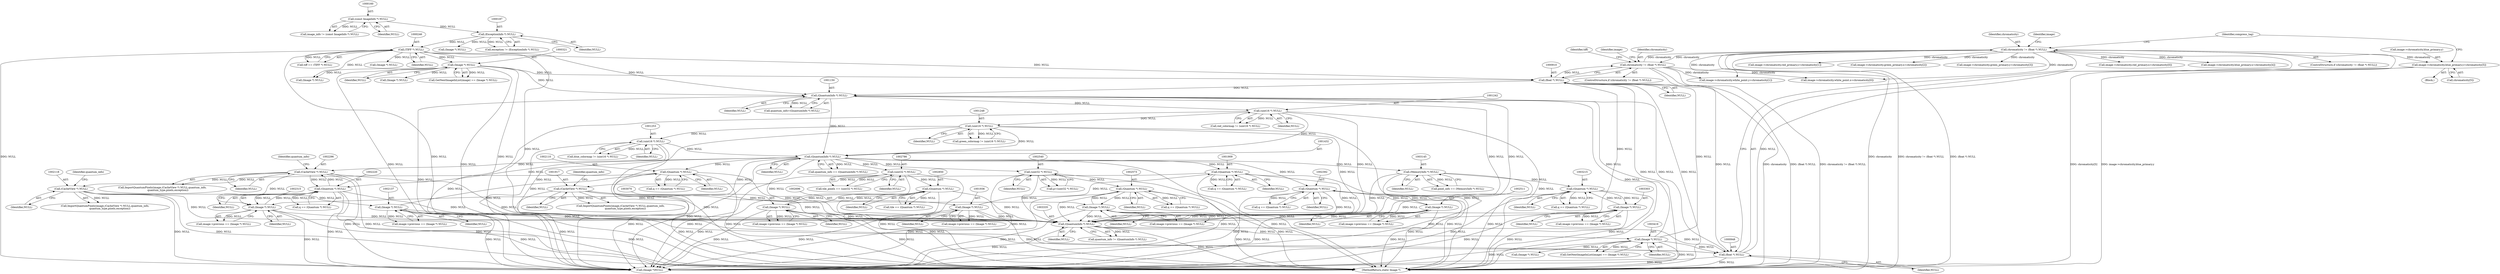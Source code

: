 digraph "0_ImageMagick_6e48aa92ff4e6e95424300ecd52a9ea453c19c60@array" {
"1001006" [label="(Call,image->chromaticity.blue_primary.y=chromaticity[5])"];
"1000945" [label="(Call,chromaticity != (float *) NULL)"];
"1000907" [label="(Call,chromaticity != (float *) NULL)"];
"1000909" [label="(Call,(float *) NULL)"];
"1003334" [label="(Call,(QuantumInfo *) NULL)"];
"1003302" [label="(Call,(Image *) NULL)"];
"1003214" [label="(Call,(Quantum *) NULL)"];
"1003144" [label="(Call,(MemoryInfo *) NULL)"];
"1001431" [label="(Call,(QuantumInfo *) NULL)"];
"1001149" [label="(Call,(QuantumInfo *) NULL)"];
"1003418" [label="(Call,(Image *) NULL)"];
"1000245" [label="(Call,(TIFF *) NULL)"];
"1000186" [label="(Call,(ExceptionInfo *) NULL)"];
"1000159" [label="(Call,(const ImageInfo *) NULL)"];
"1000320" [label="(Call,(Image *) NULL)"];
"1000947" [label="(Call,(float *) NULL)"];
"1001252" [label="(Call,(uint16 *) NULL)"];
"1001247" [label="(Call,(uint16 *) NULL)"];
"1001241" [label="(Call,(uint16 *) NULL)"];
"1002109" [label="(Call,(Quantum *) NULL)"];
"1002136" [label="(Call,(Image *) NULL)"];
"1002117" [label="(Call,(CacheView *) NULL)"];
"1002295" [label="(Call,(CacheView *) NULL)"];
"1002219" [label="(Call,(Quantum *) NULL)"];
"1002314" [label="(Call,(Image *) NULL)"];
"1002572" [label="(Call,(Quantum *) NULL)"];
"1002539" [label="(Call,(uint32 *) NULL)"];
"1002695" [label="(Call,(Image *) NULL)"];
"1002510" [label="(Call,(Image *) NULL)"];
"1002391" [label="(Call,(Quantum *) NULL)"];
"1002849" [label="(Call,(Quantum *) NULL)"];
"1002785" [label="(Call,(uint32 *) NULL)"];
"1003069" [label="(Call,(Image *) NULL)"];
"1001908" [label="(Call,(Quantum *) NULL)"];
"1001935" [label="(Call,(Image *) NULL)"];
"1001916" [label="(Call,(CacheView *) NULL)"];
"1003415" [label="(Call,GetNextImageInList(image) == (Image *) NULL)"];
"1002389" [label="(Call,q == (Quantum *) NULL)"];
"1001908" [label="(Call,(Quantum *) NULL)"];
"1001239" [label="(Call,red_colormap != (uint16 *) NULL)"];
"1002219" [label="(Call,(Quantum *) NULL)"];
"1001252" [label="(Call,(uint16 *) NULL)"];
"1003298" [label="(Call,image->previous == (Image *) NULL)"];
"1002115" [label="(Call,ImportQuantumPixels(image,(CacheView *) NULL,quantum_info,\n            quantum_type,pixels,exception))"];
"1001245" [label="(Call,green_colormap != (uint16 *) NULL)"];
"1002510" [label="(Call,(Image *) NULL)"];
"1001250" [label="(Call,blue_colormap != (uint16 *) NULL)"];
"1001149" [label="(Call,(QuantumInfo *) NULL)"];
"1000962" [label="(Call,image->chromaticity.red_primary.y=chromaticity[1])"];
"1002111" [label="(Identifier,NULL)"];
"1001006" [label="(Call,image->chromaticity.blue_primary.y=chromaticity[5])"];
"1001910" [label="(Identifier,NULL)"];
"1001147" [label="(Call,quantum_info=(QuantumInfo *) NULL)"];
"1002572" [label="(Call,(Quantum *) NULL)"];
"1001014" [label="(Call,chromaticity[5])"];
"1001007" [label="(Call,image->chromaticity.blue_primary.y)"];
"1002574" [label="(Identifier,NULL)"];
"1002217" [label="(Call,q == (Quantum *) NULL)"];
"1001429" [label="(Call,quantum_info == (QuantumInfo *) NULL)"];
"1000188" [label="(Identifier,NULL)"];
"1000973" [label="(Call,image->chromaticity.green_primary.x=chromaticity[2])"];
"1001247" [label="(Call,(uint16 *) NULL)"];
"1002132" [label="(Call,image->previous == (Image *) NULL)"];
"1000322" [label="(Identifier,NULL)"];
"1000984" [label="(Call,image->chromaticity.green_primary.y=chromaticity[3])"];
"1003065" [label="(Call,image->previous == (Image *) NULL)"];
"1001935" [label="(Call,(Image *) NULL)"];
"1000906" [label="(ControlStructure,if (chromaticity != (float *) NULL))"];
"1000950" [label="(Block,)"];
"1001433" [label="(Identifier,NULL)"];
"1000938" [label="(Identifier,tiff)"];
"1002512" [label="(Identifier,NULL)"];
"1003420" [label="(Identifier,NULL)"];
"1000159" [label="(Call,(const ImageInfo *) NULL)"];
"1001249" [label="(Identifier,NULL)"];
"1001916" [label="(Call,(CacheView *) NULL)"];
"1002391" [label="(Call,(Quantum *) NULL)"];
"1000217" [label="(Call,(Image *) NULL)"];
"1002221" [label="(Identifier,NULL)"];
"1000909" [label="(Call,(float *) NULL)"];
"1000157" [label="(Call,image_info != (const ImageInfo *) NULL)"];
"1002851" [label="(Identifier,NULL)"];
"1002295" [label="(Call,(CacheView *) NULL)"];
"1001914" [label="(Call,ImportQuantumPixels(image,(CacheView *) NULL,quantum_info,\n            quantum_type,pixels,exception))"];
"1000245" [label="(Call,(TIFF *) NULL)"];
"1003481" [label="(Call,(Image *)NULL)"];
"1000946" [label="(Identifier,chromaticity)"];
"1000945" [label="(Call,chromaticity != (float *) NULL)"];
"1003144" [label="(Call,(MemoryInfo *) NULL)"];
"1002316" [label="(Identifier,NULL)"];
"1003487" [label="(MethodReturn,static Image *)"];
"1003302" [label="(Call,(Image *) NULL)"];
"1000907" [label="(Call,chromaticity != (float *) NULL)"];
"1003216" [label="(Identifier,NULL)"];
"1002136" [label="(Call,(Image *) NULL)"];
"1001919" [label="(Identifier,quantum_info)"];
"1000161" [label="(Identifier,NULL)"];
"1002107" [label="(Call,q == (Quantum *) NULL)"];
"1000951" [label="(Call,image->chromaticity.red_primary.x=chromaticity[0])"];
"1000254" [label="(Call,(Image *) NULL)"];
"1003214" [label="(Call,(Quantum *) NULL)"];
"1000995" [label="(Call,image->chromaticity.blue_primary.x=chromaticity[4])"];
"1002849" [label="(Call,(Quantum *) NULL)"];
"1001431" [label="(Call,(QuantumInfo *) NULL)"];
"1001151" [label="(Identifier,NULL)"];
"1003071" [label="(Identifier,NULL)"];
"1000186" [label="(Call,(ExceptionInfo *) NULL)"];
"1000184" [label="(Call,exception != (ExceptionInfo *) NULL)"];
"1000309" [label="(Call,(Image *) NULL)"];
"1002120" [label="(Identifier,quantum_info)"];
"1000949" [label="(Identifier,NULL)"];
"1001906" [label="(Call,q == (Quantum *) NULL)"];
"1002117" [label="(Call,(CacheView *) NULL)"];
"1002314" [label="(Call,(Image *) NULL)"];
"1003069" [label="(Call,(Image *) NULL)"];
"1001937" [label="(Identifier,NULL)"];
"1003304" [label="(Identifier,NULL)"];
"1000917" [label="(Identifier,image)"];
"1002310" [label="(Call,image->previous == (Image *) NULL)"];
"1002539" [label="(Call,(uint32 *) NULL)"];
"1002785" [label="(Call,(uint32 *) NULL)"];
"1001254" [label="(Identifier,NULL)"];
"1002506" [label="(Call,image->previous == (Image *) NULL)"];
"1001931" [label="(Call,image->previous == (Image *) NULL)"];
"1002783" [label="(Call,tile_pixels == (uint32 *) NULL)"];
"1002119" [label="(Identifier,NULL)"];
"1000320" [label="(Call,(Image *) NULL)"];
"1003142" [label="(Call,pixel_info == (MemoryInfo *) NULL)"];
"1001243" [label="(Identifier,NULL)"];
"1003334" [label="(Call,(QuantumInfo *) NULL)"];
"1002109" [label="(Call,(Quantum *) NULL)"];
"1003336" [label="(Identifier,NULL)"];
"1002297" [label="(Identifier,NULL)"];
"1000908" [label="(Identifier,chromaticity)"];
"1002537" [label="(Call,p=(uint32 *) NULL)"];
"1002541" [label="(Identifier,NULL)"];
"1002697" [label="(Identifier,NULL)"];
"1000924" [label="(Call,image->chromaticity.white_point.y=chromaticity[1])"];
"1001918" [label="(Identifier,NULL)"];
"1000247" [label="(Identifier,NULL)"];
"1002847" [label="(Call,tile == (Quantum *) NULL)"];
"1000911" [label="(Identifier,NULL)"];
"1002298" [label="(Identifier,quantum_info)"];
"1003332" [label="(Call,quantum_info != (QuantumInfo *) NULL)"];
"1003212" [label="(Call,q == (Quantum *) NULL)"];
"1000944" [label="(ControlStructure,if (chromaticity != (float *) NULL))"];
"1000955" [label="(Identifier,image)"];
"1002691" [label="(Call,image->previous == (Image *) NULL)"];
"1002293" [label="(Call,ImportQuantumPixels(image,(CacheView *) NULL,quantum_info,\n              quantum_type,pixels,exception))"];
"1003418" [label="(Call,(Image *) NULL)"];
"1000947" [label="(Call,(float *) NULL)"];
"1003427" [label="(Call,(Image *) NULL)"];
"1002138" [label="(Identifier,NULL)"];
"1000331" [label="(Call,(Image *) NULL)"];
"1002393" [label="(Identifier,NULL)"];
"1001241" [label="(Call,(uint16 *) NULL)"];
"1002695" [label="(Call,(Image *) NULL)"];
"1000243" [label="(Call,tiff == (TIFF *) NULL)"];
"1001020" [label="(Identifier,compress_tag)"];
"1000913" [label="(Call,image->chromaticity.white_point.x=chromaticity[0])"];
"1000317" [label="(Call,GetNextImageInList(image) == (Image *) NULL)"];
"1003146" [label="(Identifier,NULL)"];
"1002570" [label="(Call,q == (Quantum *) NULL)"];
"1002787" [label="(Identifier,NULL)"];
"1001006" -> "1000950"  [label="AST: "];
"1001006" -> "1001014"  [label="CFG: "];
"1001007" -> "1001006"  [label="AST: "];
"1001014" -> "1001006"  [label="AST: "];
"1001020" -> "1001006"  [label="CFG: "];
"1001006" -> "1003487"  [label="DDG: image->chromaticity.blue_primary.y"];
"1001006" -> "1003487"  [label="DDG: chromaticity[5]"];
"1000945" -> "1001006"  [label="DDG: chromaticity"];
"1000945" -> "1000944"  [label="AST: "];
"1000945" -> "1000947"  [label="CFG: "];
"1000946" -> "1000945"  [label="AST: "];
"1000947" -> "1000945"  [label="AST: "];
"1000955" -> "1000945"  [label="CFG: "];
"1001020" -> "1000945"  [label="CFG: "];
"1000945" -> "1003487"  [label="DDG: chromaticity"];
"1000945" -> "1003487"  [label="DDG: chromaticity != (float *) NULL"];
"1000945" -> "1003487"  [label="DDG: (float *) NULL"];
"1000945" -> "1000907"  [label="DDG: chromaticity"];
"1000945" -> "1000913"  [label="DDG: chromaticity"];
"1000945" -> "1000924"  [label="DDG: chromaticity"];
"1000907" -> "1000945"  [label="DDG: chromaticity"];
"1000947" -> "1000945"  [label="DDG: NULL"];
"1000945" -> "1000951"  [label="DDG: chromaticity"];
"1000945" -> "1000962"  [label="DDG: chromaticity"];
"1000945" -> "1000973"  [label="DDG: chromaticity"];
"1000945" -> "1000984"  [label="DDG: chromaticity"];
"1000945" -> "1000995"  [label="DDG: chromaticity"];
"1000907" -> "1000906"  [label="AST: "];
"1000907" -> "1000909"  [label="CFG: "];
"1000908" -> "1000907"  [label="AST: "];
"1000909" -> "1000907"  [label="AST: "];
"1000917" -> "1000907"  [label="CFG: "];
"1000938" -> "1000907"  [label="CFG: "];
"1000907" -> "1003487"  [label="DDG: chromaticity != (float *) NULL"];
"1000907" -> "1003487"  [label="DDG: chromaticity"];
"1000907" -> "1003487"  [label="DDG: (float *) NULL"];
"1000909" -> "1000907"  [label="DDG: NULL"];
"1000907" -> "1000913"  [label="DDG: chromaticity"];
"1000907" -> "1000924"  [label="DDG: chromaticity"];
"1000909" -> "1000911"  [label="CFG: "];
"1000910" -> "1000909"  [label="AST: "];
"1000911" -> "1000909"  [label="AST: "];
"1000909" -> "1003487"  [label="DDG: NULL"];
"1003334" -> "1000909"  [label="DDG: NULL"];
"1003418" -> "1000909"  [label="DDG: NULL"];
"1000320" -> "1000909"  [label="DDG: NULL"];
"1000245" -> "1000909"  [label="DDG: NULL"];
"1000909" -> "1000947"  [label="DDG: NULL"];
"1000909" -> "1001149"  [label="DDG: NULL"];
"1000909" -> "1003481"  [label="DDG: NULL"];
"1003334" -> "1003332"  [label="AST: "];
"1003334" -> "1003336"  [label="CFG: "];
"1003335" -> "1003334"  [label="AST: "];
"1003336" -> "1003334"  [label="AST: "];
"1003332" -> "1003334"  [label="CFG: "];
"1003334" -> "1003487"  [label="DDG: NULL"];
"1003334" -> "1000947"  [label="DDG: NULL"];
"1003334" -> "1001149"  [label="DDG: NULL"];
"1003334" -> "1003332"  [label="DDG: NULL"];
"1003302" -> "1003334"  [label="DDG: NULL"];
"1002109" -> "1003334"  [label="DDG: NULL"];
"1002295" -> "1003334"  [label="DDG: NULL"];
"1002572" -> "1003334"  [label="DDG: NULL"];
"1002510" -> "1003334"  [label="DDG: NULL"];
"1002136" -> "1003334"  [label="DDG: NULL"];
"1002849" -> "1003334"  [label="DDG: NULL"];
"1001908" -> "1003334"  [label="DDG: NULL"];
"1002539" -> "1003334"  [label="DDG: NULL"];
"1002695" -> "1003334"  [label="DDG: NULL"];
"1001935" -> "1003334"  [label="DDG: NULL"];
"1001431" -> "1003334"  [label="DDG: NULL"];
"1003144" -> "1003334"  [label="DDG: NULL"];
"1002391" -> "1003334"  [label="DDG: NULL"];
"1002785" -> "1003334"  [label="DDG: NULL"];
"1001149" -> "1003334"  [label="DDG: NULL"];
"1001916" -> "1003334"  [label="DDG: NULL"];
"1002117" -> "1003334"  [label="DDG: NULL"];
"1003214" -> "1003334"  [label="DDG: NULL"];
"1001252" -> "1003334"  [label="DDG: NULL"];
"1002219" -> "1003334"  [label="DDG: NULL"];
"1001241" -> "1003334"  [label="DDG: NULL"];
"1002314" -> "1003334"  [label="DDG: NULL"];
"1003069" -> "1003334"  [label="DDG: NULL"];
"1001247" -> "1003334"  [label="DDG: NULL"];
"1003334" -> "1003418"  [label="DDG: NULL"];
"1003334" -> "1003481"  [label="DDG: NULL"];
"1003302" -> "1003298"  [label="AST: "];
"1003302" -> "1003304"  [label="CFG: "];
"1003303" -> "1003302"  [label="AST: "];
"1003304" -> "1003302"  [label="AST: "];
"1003298" -> "1003302"  [label="CFG: "];
"1003302" -> "1003487"  [label="DDG: NULL"];
"1003302" -> "1003214"  [label="DDG: NULL"];
"1003302" -> "1003298"  [label="DDG: NULL"];
"1003214" -> "1003302"  [label="DDG: NULL"];
"1003302" -> "1003481"  [label="DDG: NULL"];
"1003214" -> "1003212"  [label="AST: "];
"1003214" -> "1003216"  [label="CFG: "];
"1003215" -> "1003214"  [label="AST: "];
"1003216" -> "1003214"  [label="AST: "];
"1003212" -> "1003214"  [label="CFG: "];
"1003214" -> "1003487"  [label="DDG: NULL"];
"1003214" -> "1003212"  [label="DDG: NULL"];
"1003144" -> "1003214"  [label="DDG: NULL"];
"1003214" -> "1003481"  [label="DDG: NULL"];
"1003144" -> "1003142"  [label="AST: "];
"1003144" -> "1003146"  [label="CFG: "];
"1003145" -> "1003144"  [label="AST: "];
"1003146" -> "1003144"  [label="AST: "];
"1003142" -> "1003144"  [label="CFG: "];
"1003144" -> "1003487"  [label="DDG: NULL"];
"1003144" -> "1003142"  [label="DDG: NULL"];
"1001431" -> "1003144"  [label="DDG: NULL"];
"1003144" -> "1003481"  [label="DDG: NULL"];
"1001431" -> "1001429"  [label="AST: "];
"1001431" -> "1001433"  [label="CFG: "];
"1001432" -> "1001431"  [label="AST: "];
"1001433" -> "1001431"  [label="AST: "];
"1001429" -> "1001431"  [label="CFG: "];
"1001431" -> "1003487"  [label="DDG: NULL"];
"1001431" -> "1001429"  [label="DDG: NULL"];
"1001149" -> "1001431"  [label="DDG: NULL"];
"1001252" -> "1001431"  [label="DDG: NULL"];
"1001241" -> "1001431"  [label="DDG: NULL"];
"1001247" -> "1001431"  [label="DDG: NULL"];
"1001431" -> "1001908"  [label="DDG: NULL"];
"1001431" -> "1002109"  [label="DDG: NULL"];
"1001431" -> "1002219"  [label="DDG: NULL"];
"1001431" -> "1002295"  [label="DDG: NULL"];
"1001431" -> "1002314"  [label="DDG: NULL"];
"1001431" -> "1002391"  [label="DDG: NULL"];
"1001431" -> "1002539"  [label="DDG: NULL"];
"1001431" -> "1002785"  [label="DDG: NULL"];
"1001431" -> "1003481"  [label="DDG: NULL"];
"1001149" -> "1001147"  [label="AST: "];
"1001149" -> "1001151"  [label="CFG: "];
"1001150" -> "1001149"  [label="AST: "];
"1001151" -> "1001149"  [label="AST: "];
"1001147" -> "1001149"  [label="CFG: "];
"1001149" -> "1003487"  [label="DDG: NULL"];
"1001149" -> "1001147"  [label="DDG: NULL"];
"1003418" -> "1001149"  [label="DDG: NULL"];
"1000245" -> "1001149"  [label="DDG: NULL"];
"1000320" -> "1001149"  [label="DDG: NULL"];
"1000947" -> "1001149"  [label="DDG: NULL"];
"1001149" -> "1001241"  [label="DDG: NULL"];
"1001149" -> "1003481"  [label="DDG: NULL"];
"1003418" -> "1003415"  [label="AST: "];
"1003418" -> "1003420"  [label="CFG: "];
"1003419" -> "1003418"  [label="AST: "];
"1003420" -> "1003418"  [label="AST: "];
"1003415" -> "1003418"  [label="CFG: "];
"1003418" -> "1003487"  [label="DDG: NULL"];
"1003418" -> "1000947"  [label="DDG: NULL"];
"1003418" -> "1003415"  [label="DDG: NULL"];
"1003418" -> "1003427"  [label="DDG: NULL"];
"1003418" -> "1003481"  [label="DDG: NULL"];
"1000245" -> "1000243"  [label="AST: "];
"1000245" -> "1000247"  [label="CFG: "];
"1000246" -> "1000245"  [label="AST: "];
"1000247" -> "1000245"  [label="AST: "];
"1000243" -> "1000245"  [label="CFG: "];
"1000245" -> "1003487"  [label="DDG: NULL"];
"1000245" -> "1000243"  [label="DDG: NULL"];
"1000186" -> "1000245"  [label="DDG: NULL"];
"1000245" -> "1000254"  [label="DDG: NULL"];
"1000245" -> "1000309"  [label="DDG: NULL"];
"1000245" -> "1000320"  [label="DDG: NULL"];
"1000245" -> "1000947"  [label="DDG: NULL"];
"1000245" -> "1003481"  [label="DDG: NULL"];
"1000186" -> "1000184"  [label="AST: "];
"1000186" -> "1000188"  [label="CFG: "];
"1000187" -> "1000186"  [label="AST: "];
"1000188" -> "1000186"  [label="AST: "];
"1000184" -> "1000186"  [label="CFG: "];
"1000186" -> "1000184"  [label="DDG: NULL"];
"1000159" -> "1000186"  [label="DDG: NULL"];
"1000186" -> "1000217"  [label="DDG: NULL"];
"1000159" -> "1000157"  [label="AST: "];
"1000159" -> "1000161"  [label="CFG: "];
"1000160" -> "1000159"  [label="AST: "];
"1000161" -> "1000159"  [label="AST: "];
"1000157" -> "1000159"  [label="CFG: "];
"1000159" -> "1000157"  [label="DDG: NULL"];
"1000320" -> "1000317"  [label="AST: "];
"1000320" -> "1000322"  [label="CFG: "];
"1000321" -> "1000320"  [label="AST: "];
"1000322" -> "1000320"  [label="AST: "];
"1000317" -> "1000320"  [label="CFG: "];
"1000320" -> "1003487"  [label="DDG: NULL"];
"1000320" -> "1000309"  [label="DDG: NULL"];
"1000320" -> "1000317"  [label="DDG: NULL"];
"1000320" -> "1000331"  [label="DDG: NULL"];
"1000320" -> "1000947"  [label="DDG: NULL"];
"1000320" -> "1003481"  [label="DDG: NULL"];
"1000947" -> "1000949"  [label="CFG: "];
"1000948" -> "1000947"  [label="AST: "];
"1000949" -> "1000947"  [label="AST: "];
"1000947" -> "1003487"  [label="DDG: NULL"];
"1000947" -> "1003481"  [label="DDG: NULL"];
"1001252" -> "1001250"  [label="AST: "];
"1001252" -> "1001254"  [label="CFG: "];
"1001253" -> "1001252"  [label="AST: "];
"1001254" -> "1001252"  [label="AST: "];
"1001250" -> "1001252"  [label="CFG: "];
"1001252" -> "1003487"  [label="DDG: NULL"];
"1001252" -> "1001250"  [label="DDG: NULL"];
"1001247" -> "1001252"  [label="DDG: NULL"];
"1001252" -> "1003481"  [label="DDG: NULL"];
"1001247" -> "1001245"  [label="AST: "];
"1001247" -> "1001249"  [label="CFG: "];
"1001248" -> "1001247"  [label="AST: "];
"1001249" -> "1001247"  [label="AST: "];
"1001245" -> "1001247"  [label="CFG: "];
"1001247" -> "1003487"  [label="DDG: NULL"];
"1001247" -> "1001245"  [label="DDG: NULL"];
"1001241" -> "1001247"  [label="DDG: NULL"];
"1001247" -> "1003481"  [label="DDG: NULL"];
"1001241" -> "1001239"  [label="AST: "];
"1001241" -> "1001243"  [label="CFG: "];
"1001242" -> "1001241"  [label="AST: "];
"1001243" -> "1001241"  [label="AST: "];
"1001239" -> "1001241"  [label="CFG: "];
"1001241" -> "1003487"  [label="DDG: NULL"];
"1001241" -> "1001239"  [label="DDG: NULL"];
"1001241" -> "1003481"  [label="DDG: NULL"];
"1002109" -> "1002107"  [label="AST: "];
"1002109" -> "1002111"  [label="CFG: "];
"1002110" -> "1002109"  [label="AST: "];
"1002111" -> "1002109"  [label="AST: "];
"1002107" -> "1002109"  [label="CFG: "];
"1002109" -> "1003487"  [label="DDG: NULL"];
"1002109" -> "1002107"  [label="DDG: NULL"];
"1002136" -> "1002109"  [label="DDG: NULL"];
"1002109" -> "1002117"  [label="DDG: NULL"];
"1002109" -> "1003481"  [label="DDG: NULL"];
"1002136" -> "1002132"  [label="AST: "];
"1002136" -> "1002138"  [label="CFG: "];
"1002137" -> "1002136"  [label="AST: "];
"1002138" -> "1002136"  [label="AST: "];
"1002132" -> "1002136"  [label="CFG: "];
"1002136" -> "1003487"  [label="DDG: NULL"];
"1002136" -> "1002132"  [label="DDG: NULL"];
"1002117" -> "1002136"  [label="DDG: NULL"];
"1002136" -> "1003481"  [label="DDG: NULL"];
"1002117" -> "1002115"  [label="AST: "];
"1002117" -> "1002119"  [label="CFG: "];
"1002118" -> "1002117"  [label="AST: "];
"1002119" -> "1002117"  [label="AST: "];
"1002120" -> "1002117"  [label="CFG: "];
"1002117" -> "1003487"  [label="DDG: NULL"];
"1002117" -> "1002115"  [label="DDG: NULL"];
"1002117" -> "1003481"  [label="DDG: NULL"];
"1002295" -> "1002293"  [label="AST: "];
"1002295" -> "1002297"  [label="CFG: "];
"1002296" -> "1002295"  [label="AST: "];
"1002297" -> "1002295"  [label="AST: "];
"1002298" -> "1002295"  [label="CFG: "];
"1002295" -> "1003487"  [label="DDG: NULL"];
"1002295" -> "1002219"  [label="DDG: NULL"];
"1002295" -> "1002293"  [label="DDG: NULL"];
"1002219" -> "1002295"  [label="DDG: NULL"];
"1002295" -> "1002314"  [label="DDG: NULL"];
"1002295" -> "1003481"  [label="DDG: NULL"];
"1002219" -> "1002217"  [label="AST: "];
"1002219" -> "1002221"  [label="CFG: "];
"1002220" -> "1002219"  [label="AST: "];
"1002221" -> "1002219"  [label="AST: "];
"1002217" -> "1002219"  [label="CFG: "];
"1002219" -> "1003487"  [label="DDG: NULL"];
"1002219" -> "1002217"  [label="DDG: NULL"];
"1002314" -> "1002219"  [label="DDG: NULL"];
"1002219" -> "1002314"  [label="DDG: NULL"];
"1002219" -> "1003481"  [label="DDG: NULL"];
"1002314" -> "1002310"  [label="AST: "];
"1002314" -> "1002316"  [label="CFG: "];
"1002315" -> "1002314"  [label="AST: "];
"1002316" -> "1002314"  [label="AST: "];
"1002310" -> "1002314"  [label="CFG: "];
"1002314" -> "1003487"  [label="DDG: NULL"];
"1002314" -> "1002310"  [label="DDG: NULL"];
"1002314" -> "1003481"  [label="DDG: NULL"];
"1002572" -> "1002570"  [label="AST: "];
"1002572" -> "1002574"  [label="CFG: "];
"1002573" -> "1002572"  [label="AST: "];
"1002574" -> "1002572"  [label="AST: "];
"1002570" -> "1002572"  [label="CFG: "];
"1002572" -> "1003487"  [label="DDG: NULL"];
"1002572" -> "1002570"  [label="DDG: NULL"];
"1002539" -> "1002572"  [label="DDG: NULL"];
"1002695" -> "1002572"  [label="DDG: NULL"];
"1002572" -> "1002695"  [label="DDG: NULL"];
"1002572" -> "1003481"  [label="DDG: NULL"];
"1002539" -> "1002537"  [label="AST: "];
"1002539" -> "1002541"  [label="CFG: "];
"1002540" -> "1002539"  [label="AST: "];
"1002541" -> "1002539"  [label="AST: "];
"1002537" -> "1002539"  [label="CFG: "];
"1002539" -> "1003487"  [label="DDG: NULL"];
"1002539" -> "1002537"  [label="DDG: NULL"];
"1002539" -> "1003481"  [label="DDG: NULL"];
"1002695" -> "1002691"  [label="AST: "];
"1002695" -> "1002697"  [label="CFG: "];
"1002696" -> "1002695"  [label="AST: "];
"1002697" -> "1002695"  [label="AST: "];
"1002691" -> "1002695"  [label="CFG: "];
"1002695" -> "1003487"  [label="DDG: NULL"];
"1002695" -> "1002691"  [label="DDG: NULL"];
"1002695" -> "1003481"  [label="DDG: NULL"];
"1002510" -> "1002506"  [label="AST: "];
"1002510" -> "1002512"  [label="CFG: "];
"1002511" -> "1002510"  [label="AST: "];
"1002512" -> "1002510"  [label="AST: "];
"1002506" -> "1002510"  [label="CFG: "];
"1002510" -> "1003487"  [label="DDG: NULL"];
"1002510" -> "1002391"  [label="DDG: NULL"];
"1002510" -> "1002506"  [label="DDG: NULL"];
"1002391" -> "1002510"  [label="DDG: NULL"];
"1002510" -> "1003481"  [label="DDG: NULL"];
"1002391" -> "1002389"  [label="AST: "];
"1002391" -> "1002393"  [label="CFG: "];
"1002392" -> "1002391"  [label="AST: "];
"1002393" -> "1002391"  [label="AST: "];
"1002389" -> "1002391"  [label="CFG: "];
"1002391" -> "1003487"  [label="DDG: NULL"];
"1002391" -> "1002389"  [label="DDG: NULL"];
"1002391" -> "1003481"  [label="DDG: NULL"];
"1002849" -> "1002847"  [label="AST: "];
"1002849" -> "1002851"  [label="CFG: "];
"1002850" -> "1002849"  [label="AST: "];
"1002851" -> "1002849"  [label="AST: "];
"1002847" -> "1002849"  [label="CFG: "];
"1002849" -> "1003487"  [label="DDG: NULL"];
"1002849" -> "1002847"  [label="DDG: NULL"];
"1002785" -> "1002849"  [label="DDG: NULL"];
"1003069" -> "1002849"  [label="DDG: NULL"];
"1002849" -> "1003069"  [label="DDG: NULL"];
"1002849" -> "1003481"  [label="DDG: NULL"];
"1002785" -> "1002783"  [label="AST: "];
"1002785" -> "1002787"  [label="CFG: "];
"1002786" -> "1002785"  [label="AST: "];
"1002787" -> "1002785"  [label="AST: "];
"1002783" -> "1002785"  [label="CFG: "];
"1002785" -> "1003487"  [label="DDG: NULL"];
"1002785" -> "1002783"  [label="DDG: NULL"];
"1002785" -> "1003481"  [label="DDG: NULL"];
"1003069" -> "1003065"  [label="AST: "];
"1003069" -> "1003071"  [label="CFG: "];
"1003070" -> "1003069"  [label="AST: "];
"1003071" -> "1003069"  [label="AST: "];
"1003065" -> "1003069"  [label="CFG: "];
"1003069" -> "1003487"  [label="DDG: NULL"];
"1003069" -> "1003065"  [label="DDG: NULL"];
"1003069" -> "1003481"  [label="DDG: NULL"];
"1001908" -> "1001906"  [label="AST: "];
"1001908" -> "1001910"  [label="CFG: "];
"1001909" -> "1001908"  [label="AST: "];
"1001910" -> "1001908"  [label="AST: "];
"1001906" -> "1001908"  [label="CFG: "];
"1001908" -> "1003487"  [label="DDG: NULL"];
"1001908" -> "1001906"  [label="DDG: NULL"];
"1001935" -> "1001908"  [label="DDG: NULL"];
"1001908" -> "1001916"  [label="DDG: NULL"];
"1001908" -> "1003481"  [label="DDG: NULL"];
"1001935" -> "1001931"  [label="AST: "];
"1001935" -> "1001937"  [label="CFG: "];
"1001936" -> "1001935"  [label="AST: "];
"1001937" -> "1001935"  [label="AST: "];
"1001931" -> "1001935"  [label="CFG: "];
"1001935" -> "1003487"  [label="DDG: NULL"];
"1001935" -> "1001931"  [label="DDG: NULL"];
"1001916" -> "1001935"  [label="DDG: NULL"];
"1001935" -> "1003481"  [label="DDG: NULL"];
"1001916" -> "1001914"  [label="AST: "];
"1001916" -> "1001918"  [label="CFG: "];
"1001917" -> "1001916"  [label="AST: "];
"1001918" -> "1001916"  [label="AST: "];
"1001919" -> "1001916"  [label="CFG: "];
"1001916" -> "1003487"  [label="DDG: NULL"];
"1001916" -> "1001914"  [label="DDG: NULL"];
"1001916" -> "1003481"  [label="DDG: NULL"];
}
